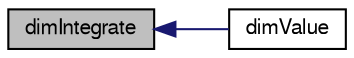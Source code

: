 digraph "dimIntegrate"
{
  bgcolor="transparent";
  edge [fontname="FreeSans",fontsize="10",labelfontname="FreeSans",labelfontsize="10"];
  node [fontname="FreeSans",fontsize="10",shape=record];
  rankdir="LR";
  Node642 [label="dimIntegrate",height=0.2,width=0.4,color="black", fillcolor="grey75", style="filled", fontcolor="black"];
  Node642 -> Node643 [dir="back",color="midnightblue",fontsize="10",style="solid",fontname="FreeSans"];
  Node643 [label="dimValue",height=0.2,width=0.4,color="black",URL="$a27670.html#ad7341b504218869421ad9ba73078fd09",tooltip="Return dimensioned constant value. "];
}
